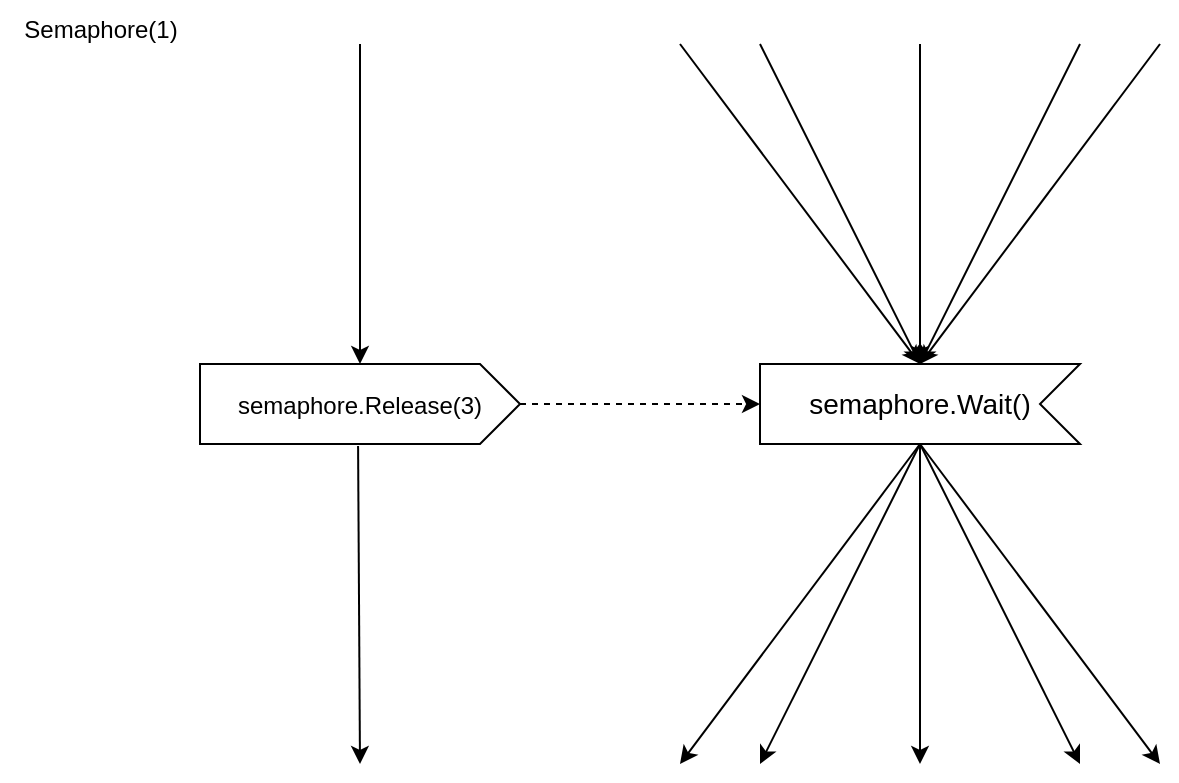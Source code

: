 <mxfile version="28.1.0">
  <diagram name="Page-1" id="oCPiqE43nM-5TtfL8TEH">
    <mxGraphModel dx="964" dy="794" grid="1" gridSize="10" guides="1" tooltips="1" connect="1" arrows="1" fold="1" page="1" pageScale="1" pageWidth="850" pageHeight="1100" math="0" shadow="0">
      <root>
        <mxCell id="0" />
        <mxCell id="1" parent="0" />
        <mxCell id="glcoebHGGFf8UbgOov_I-13" style="edgeStyle=orthogonalEdgeStyle;rounded=0;orthogonalLoop=1;jettySize=auto;html=1;exitX=0;exitY=0;exitDx=80;exitDy=40;exitPerimeter=0;" parent="1" source="glcoebHGGFf8UbgOov_I-1" edge="1">
          <mxGeometry relative="1" as="geometry">
            <mxPoint x="520" y="440" as="targetPoint" />
          </mxGeometry>
        </mxCell>
        <mxCell id="glcoebHGGFf8UbgOov_I-1" value="semaphore.Wait()" style="html=1;shape=mxgraph.infographic.ribbonSimple;notch1=20;notch2=0;align=center;verticalAlign=middle;fontSize=14;fontStyle=0;flipH=1;fillColor=#FFFFFF;whiteSpace=wrap;" parent="1" vertex="1">
          <mxGeometry x="440" y="240" width="160" height="40" as="geometry" />
        </mxCell>
        <mxCell id="glcoebHGGFf8UbgOov_I-2" value="" style="endArrow=classic;html=1;rounded=0;entryX=0;entryY=0;entryDx=80;entryDy=0;entryPerimeter=0;" parent="1" target="glcoebHGGFf8UbgOov_I-1" edge="1">
          <mxGeometry width="50" height="50" relative="1" as="geometry">
            <mxPoint x="520" y="80" as="sourcePoint" />
            <mxPoint x="570" y="130" as="targetPoint" />
          </mxGeometry>
        </mxCell>
        <mxCell id="glcoebHGGFf8UbgOov_I-3" value="" style="endArrow=classic;html=1;rounded=0;entryX=0;entryY=0;entryDx=80;entryDy=0;entryPerimeter=0;" parent="1" target="glcoebHGGFf8UbgOov_I-1" edge="1">
          <mxGeometry width="50" height="50" relative="1" as="geometry">
            <mxPoint x="440" y="80" as="sourcePoint" />
            <mxPoint x="400" y="220" as="targetPoint" />
          </mxGeometry>
        </mxCell>
        <mxCell id="glcoebHGGFf8UbgOov_I-4" value="" style="endArrow=classic;html=1;rounded=0;entryX=0;entryY=0;entryDx=80;entryDy=0;entryPerimeter=0;" parent="1" target="glcoebHGGFf8UbgOov_I-1" edge="1">
          <mxGeometry width="50" height="50" relative="1" as="geometry">
            <mxPoint x="600" y="80" as="sourcePoint" />
            <mxPoint x="660" y="270" as="targetPoint" />
          </mxGeometry>
        </mxCell>
        <mxCell id="glcoebHGGFf8UbgOov_I-5" value="" style="endArrow=classic;html=1;rounded=0;entryX=0;entryY=0;entryDx=80;entryDy=0;entryPerimeter=0;" parent="1" target="glcoebHGGFf8UbgOov_I-1" edge="1">
          <mxGeometry width="50" height="50" relative="1" as="geometry">
            <mxPoint x="400" y="80" as="sourcePoint" />
            <mxPoint x="470" y="210" as="targetPoint" />
          </mxGeometry>
        </mxCell>
        <mxCell id="glcoebHGGFf8UbgOov_I-6" value="" style="endArrow=classic;html=1;rounded=0;entryX=0;entryY=0;entryDx=80;entryDy=0;entryPerimeter=0;" parent="1" target="glcoebHGGFf8UbgOov_I-1" edge="1">
          <mxGeometry width="50" height="50" relative="1" as="geometry">
            <mxPoint x="640" y="80" as="sourcePoint" />
            <mxPoint x="510" y="310" as="targetPoint" />
          </mxGeometry>
        </mxCell>
        <mxCell id="glcoebHGGFf8UbgOov_I-12" style="edgeStyle=orthogonalEdgeStyle;rounded=0;orthogonalLoop=1;jettySize=auto;html=1;exitX=1;exitY=0.5;exitDx=0;exitDy=0;exitPerimeter=0;dashed=1;" parent="1" source="glcoebHGGFf8UbgOov_I-9" target="glcoebHGGFf8UbgOov_I-1" edge="1">
          <mxGeometry relative="1" as="geometry" />
        </mxCell>
        <mxCell id="glcoebHGGFf8UbgOov_I-9" value="&lt;span style=&quot;font-size: 12px; text-wrap-mode: nowrap;&quot;&gt;semaphore.Release(3)&lt;/span&gt;" style="html=1;shape=mxgraph.infographic.ribbonSimple;notch1=0;notch2=20;align=center;verticalAlign=middle;fontSize=14;fontStyle=0;fillColor=#FFFFFF;whiteSpace=wrap;" parent="1" vertex="1">
          <mxGeometry x="160" y="240" width="160" height="40" as="geometry" />
        </mxCell>
        <mxCell id="glcoebHGGFf8UbgOov_I-10" value="" style="endArrow=classic;html=1;rounded=0;" parent="1" target="glcoebHGGFf8UbgOov_I-9" edge="1">
          <mxGeometry width="50" height="50" relative="1" as="geometry">
            <mxPoint x="240" y="80" as="sourcePoint" />
            <mxPoint x="290" y="30" as="targetPoint" />
          </mxGeometry>
        </mxCell>
        <mxCell id="glcoebHGGFf8UbgOov_I-11" value="" style="endArrow=classic;html=1;rounded=0;exitX=0.494;exitY=1.025;exitDx=0;exitDy=0;exitPerimeter=0;" parent="1" source="glcoebHGGFf8UbgOov_I-9" edge="1">
          <mxGeometry width="50" height="50" relative="1" as="geometry">
            <mxPoint x="240" y="320" as="sourcePoint" />
            <mxPoint x="240" y="440" as="targetPoint" />
          </mxGeometry>
        </mxCell>
        <mxCell id="glcoebHGGFf8UbgOov_I-15" value="" style="endArrow=classic;html=1;rounded=0;exitX=0;exitY=0;exitDx=80;exitDy=40;exitPerimeter=0;" parent="1" source="glcoebHGGFf8UbgOov_I-1" edge="1">
          <mxGeometry width="50" height="50" relative="1" as="geometry">
            <mxPoint x="530" y="290" as="sourcePoint" />
            <mxPoint x="600" y="440" as="targetPoint" />
          </mxGeometry>
        </mxCell>
        <mxCell id="glcoebHGGFf8UbgOov_I-16" value="" style="endArrow=classic;html=1;rounded=0;exitX=0;exitY=0;exitDx=80;exitDy=40;exitPerimeter=0;" parent="1" source="glcoebHGGFf8UbgOov_I-1" edge="1">
          <mxGeometry width="50" height="50" relative="1" as="geometry">
            <mxPoint x="570" y="300" as="sourcePoint" />
            <mxPoint x="640" y="440" as="targetPoint" />
          </mxGeometry>
        </mxCell>
        <mxCell id="glcoebHGGFf8UbgOov_I-17" value="Semaphore(1)" style="text;html=1;align=center;verticalAlign=middle;resizable=0;points=[];autosize=1;strokeColor=none;fillColor=none;" parent="1" vertex="1">
          <mxGeometry x="60" y="58" width="100" height="30" as="geometry" />
        </mxCell>
        <mxCell id="0TomC-TLxJLsjVoDcg_B-1" value="" style="endArrow=classic;html=1;rounded=0;exitX=0;exitY=0;exitDx=80;exitDy=40;exitPerimeter=0;" edge="1" parent="1" source="glcoebHGGFf8UbgOov_I-1">
          <mxGeometry width="50" height="50" relative="1" as="geometry">
            <mxPoint x="510" y="300" as="sourcePoint" />
            <mxPoint x="440" y="440" as="targetPoint" />
          </mxGeometry>
        </mxCell>
        <mxCell id="0TomC-TLxJLsjVoDcg_B-2" value="" style="endArrow=classic;html=1;rounded=0;exitX=0;exitY=0;exitDx=80;exitDy=40;exitPerimeter=0;" edge="1" parent="1" source="glcoebHGGFf8UbgOov_I-1">
          <mxGeometry width="50" height="50" relative="1" as="geometry">
            <mxPoint x="530" y="440" as="sourcePoint" />
            <mxPoint x="400" y="440" as="targetPoint" />
          </mxGeometry>
        </mxCell>
      </root>
    </mxGraphModel>
  </diagram>
</mxfile>
